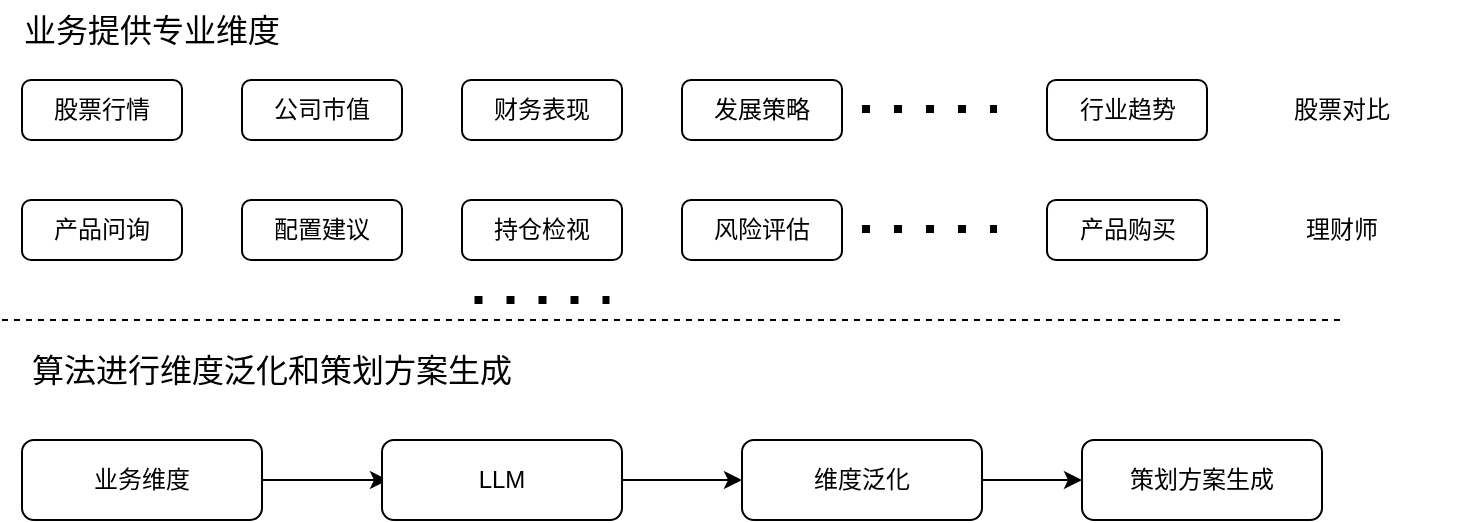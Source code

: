<mxfile version="22.1.18" type="github">
  <diagram name="第 1 页" id="fcDZC7X3gY18VGGanK3O">
    <mxGraphModel dx="2074" dy="1180" grid="1" gridSize="10" guides="1" tooltips="1" connect="1" arrows="1" fold="1" page="1" pageScale="1" pageWidth="1200" pageHeight="500" math="0" shadow="0">
      <root>
        <mxCell id="0" />
        <mxCell id="1" parent="0" />
        <mxCell id="Z4_qTKPIPef7RcRRWfm--1" value="股票行情" style="rounded=1;whiteSpace=wrap;html=1;" vertex="1" parent="1">
          <mxGeometry x="80" y="40" width="80" height="30" as="geometry" />
        </mxCell>
        <mxCell id="Z4_qTKPIPef7RcRRWfm--2" value="公司市值" style="rounded=1;whiteSpace=wrap;html=1;" vertex="1" parent="1">
          <mxGeometry x="190" y="40" width="80" height="30" as="geometry" />
        </mxCell>
        <mxCell id="Z4_qTKPIPef7RcRRWfm--3" value="财务表现" style="rounded=1;whiteSpace=wrap;html=1;" vertex="1" parent="1">
          <mxGeometry x="300" y="40" width="80" height="30" as="geometry" />
        </mxCell>
        <mxCell id="Z4_qTKPIPef7RcRRWfm--4" value="发展策略" style="rounded=1;whiteSpace=wrap;html=1;" vertex="1" parent="1">
          <mxGeometry x="410" y="40" width="80" height="30" as="geometry" />
        </mxCell>
        <mxCell id="Z4_qTKPIPef7RcRRWfm--5" value="" style="endArrow=none;dashed=1;html=1;dashPattern=1 3;strokeWidth=4;rounded=0;" edge="1" parent="1">
          <mxGeometry width="50" height="50" relative="1" as="geometry">
            <mxPoint x="500" y="54.5" as="sourcePoint" />
            <mxPoint x="567.5" y="54.5" as="targetPoint" />
          </mxGeometry>
        </mxCell>
        <mxCell id="Z4_qTKPIPef7RcRRWfm--6" value="行业趋势" style="rounded=1;whiteSpace=wrap;html=1;" vertex="1" parent="1">
          <mxGeometry x="592.5" y="40" width="80" height="30" as="geometry" />
        </mxCell>
        <mxCell id="Z4_qTKPIPef7RcRRWfm--13" value="产品问询" style="rounded=1;whiteSpace=wrap;html=1;" vertex="1" parent="1">
          <mxGeometry x="80" y="100" width="80" height="30" as="geometry" />
        </mxCell>
        <mxCell id="Z4_qTKPIPef7RcRRWfm--14" value="配置建议" style="rounded=1;whiteSpace=wrap;html=1;" vertex="1" parent="1">
          <mxGeometry x="190" y="100" width="80" height="30" as="geometry" />
        </mxCell>
        <mxCell id="Z4_qTKPIPef7RcRRWfm--15" value="持仓检视" style="rounded=1;whiteSpace=wrap;html=1;" vertex="1" parent="1">
          <mxGeometry x="300" y="100" width="80" height="30" as="geometry" />
        </mxCell>
        <mxCell id="Z4_qTKPIPef7RcRRWfm--16" value="风险评估" style="rounded=1;whiteSpace=wrap;html=1;" vertex="1" parent="1">
          <mxGeometry x="410" y="100" width="80" height="30" as="geometry" />
        </mxCell>
        <mxCell id="Z4_qTKPIPef7RcRRWfm--17" value="" style="endArrow=none;dashed=1;html=1;dashPattern=1 3;strokeWidth=4;rounded=0;" edge="1" parent="1">
          <mxGeometry width="50" height="50" relative="1" as="geometry">
            <mxPoint x="500" y="114.5" as="sourcePoint" />
            <mxPoint x="567.5" y="114.5" as="targetPoint" />
          </mxGeometry>
        </mxCell>
        <mxCell id="Z4_qTKPIPef7RcRRWfm--18" value="产品购买" style="rounded=1;whiteSpace=wrap;html=1;" vertex="1" parent="1">
          <mxGeometry x="592.5" y="100" width="80" height="30" as="geometry" />
        </mxCell>
        <mxCell id="Z4_qTKPIPef7RcRRWfm--25" value="" style="edgeStyle=orthogonalEdgeStyle;rounded=0;orthogonalLoop=1;jettySize=auto;html=1;" edge="1" parent="1" source="Z4_qTKPIPef7RcRRWfm--26">
          <mxGeometry relative="1" as="geometry">
            <mxPoint x="263" y="240" as="targetPoint" />
          </mxGeometry>
        </mxCell>
        <mxCell id="Z4_qTKPIPef7RcRRWfm--26" value="业务维度" style="rounded=1;whiteSpace=wrap;html=1;" vertex="1" parent="1">
          <mxGeometry x="80" y="220" width="120" height="40" as="geometry" />
        </mxCell>
        <mxCell id="Z4_qTKPIPef7RcRRWfm--30" value="股票对比" style="text;html=1;strokeColor=none;fillColor=none;align=center;verticalAlign=middle;whiteSpace=wrap;rounded=0;" vertex="1" parent="1">
          <mxGeometry x="690" y="40" width="100" height="30" as="geometry" />
        </mxCell>
        <mxCell id="Z4_qTKPIPef7RcRRWfm--31" value="理财师" style="text;html=1;strokeColor=none;fillColor=none;align=center;verticalAlign=middle;whiteSpace=wrap;rounded=0;" vertex="1" parent="1">
          <mxGeometry x="675" y="100" width="130" height="30" as="geometry" />
        </mxCell>
        <mxCell id="Z4_qTKPIPef7RcRRWfm--39" value="" style="edgeStyle=orthogonalEdgeStyle;rounded=0;orthogonalLoop=1;jettySize=auto;html=1;" edge="1" parent="1" source="Z4_qTKPIPef7RcRRWfm--32" target="Z4_qTKPIPef7RcRRWfm--38">
          <mxGeometry relative="1" as="geometry" />
        </mxCell>
        <mxCell id="Z4_qTKPIPef7RcRRWfm--32" value="LLM" style="rounded=1;whiteSpace=wrap;html=1;" vertex="1" parent="1">
          <mxGeometry x="260" y="220" width="120" height="40" as="geometry" />
        </mxCell>
        <mxCell id="Z4_qTKPIPef7RcRRWfm--33" value="" style="endArrow=none;dashed=1;html=1;rounded=0;" edge="1" parent="1">
          <mxGeometry width="50" height="50" relative="1" as="geometry">
            <mxPoint x="70" y="160" as="sourcePoint" />
            <mxPoint x="740" y="160" as="targetPoint" />
          </mxGeometry>
        </mxCell>
        <mxCell id="Z4_qTKPIPef7RcRRWfm--35" value="&lt;font style=&quot;font-size: 16px;&quot;&gt;业务提供专业维度&lt;/font&gt;" style="text;html=1;strokeColor=none;fillColor=none;align=center;verticalAlign=middle;whiteSpace=wrap;rounded=0;" vertex="1" parent="1">
          <mxGeometry x="70" width="150" height="30" as="geometry" />
        </mxCell>
        <mxCell id="Z4_qTKPIPef7RcRRWfm--36" value="" style="endArrow=none;dashed=1;html=1;dashPattern=1 3;strokeWidth=4;rounded=0;" edge="1" parent="1">
          <mxGeometry width="50" height="50" relative="1" as="geometry">
            <mxPoint x="306.25" y="150" as="sourcePoint" />
            <mxPoint x="373.75" y="150" as="targetPoint" />
          </mxGeometry>
        </mxCell>
        <mxCell id="Z4_qTKPIPef7RcRRWfm--37" value="&lt;font style=&quot;font-size: 16px;&quot;&gt;算法进行维度泛化和策划方案生成&lt;/font&gt;" style="text;html=1;strokeColor=none;fillColor=none;align=center;verticalAlign=middle;whiteSpace=wrap;rounded=0;" vertex="1" parent="1">
          <mxGeometry x="70" y="170" width="270" height="30" as="geometry" />
        </mxCell>
        <mxCell id="Z4_qTKPIPef7RcRRWfm--41" value="" style="edgeStyle=orthogonalEdgeStyle;rounded=0;orthogonalLoop=1;jettySize=auto;html=1;" edge="1" parent="1" source="Z4_qTKPIPef7RcRRWfm--38" target="Z4_qTKPIPef7RcRRWfm--40">
          <mxGeometry relative="1" as="geometry" />
        </mxCell>
        <mxCell id="Z4_qTKPIPef7RcRRWfm--38" value="维度泛化" style="rounded=1;whiteSpace=wrap;html=1;" vertex="1" parent="1">
          <mxGeometry x="440" y="220" width="120" height="40" as="geometry" />
        </mxCell>
        <mxCell id="Z4_qTKPIPef7RcRRWfm--40" value="策划方案生成" style="rounded=1;whiteSpace=wrap;html=1;" vertex="1" parent="1">
          <mxGeometry x="610" y="220" width="120" height="40" as="geometry" />
        </mxCell>
      </root>
    </mxGraphModel>
  </diagram>
</mxfile>
